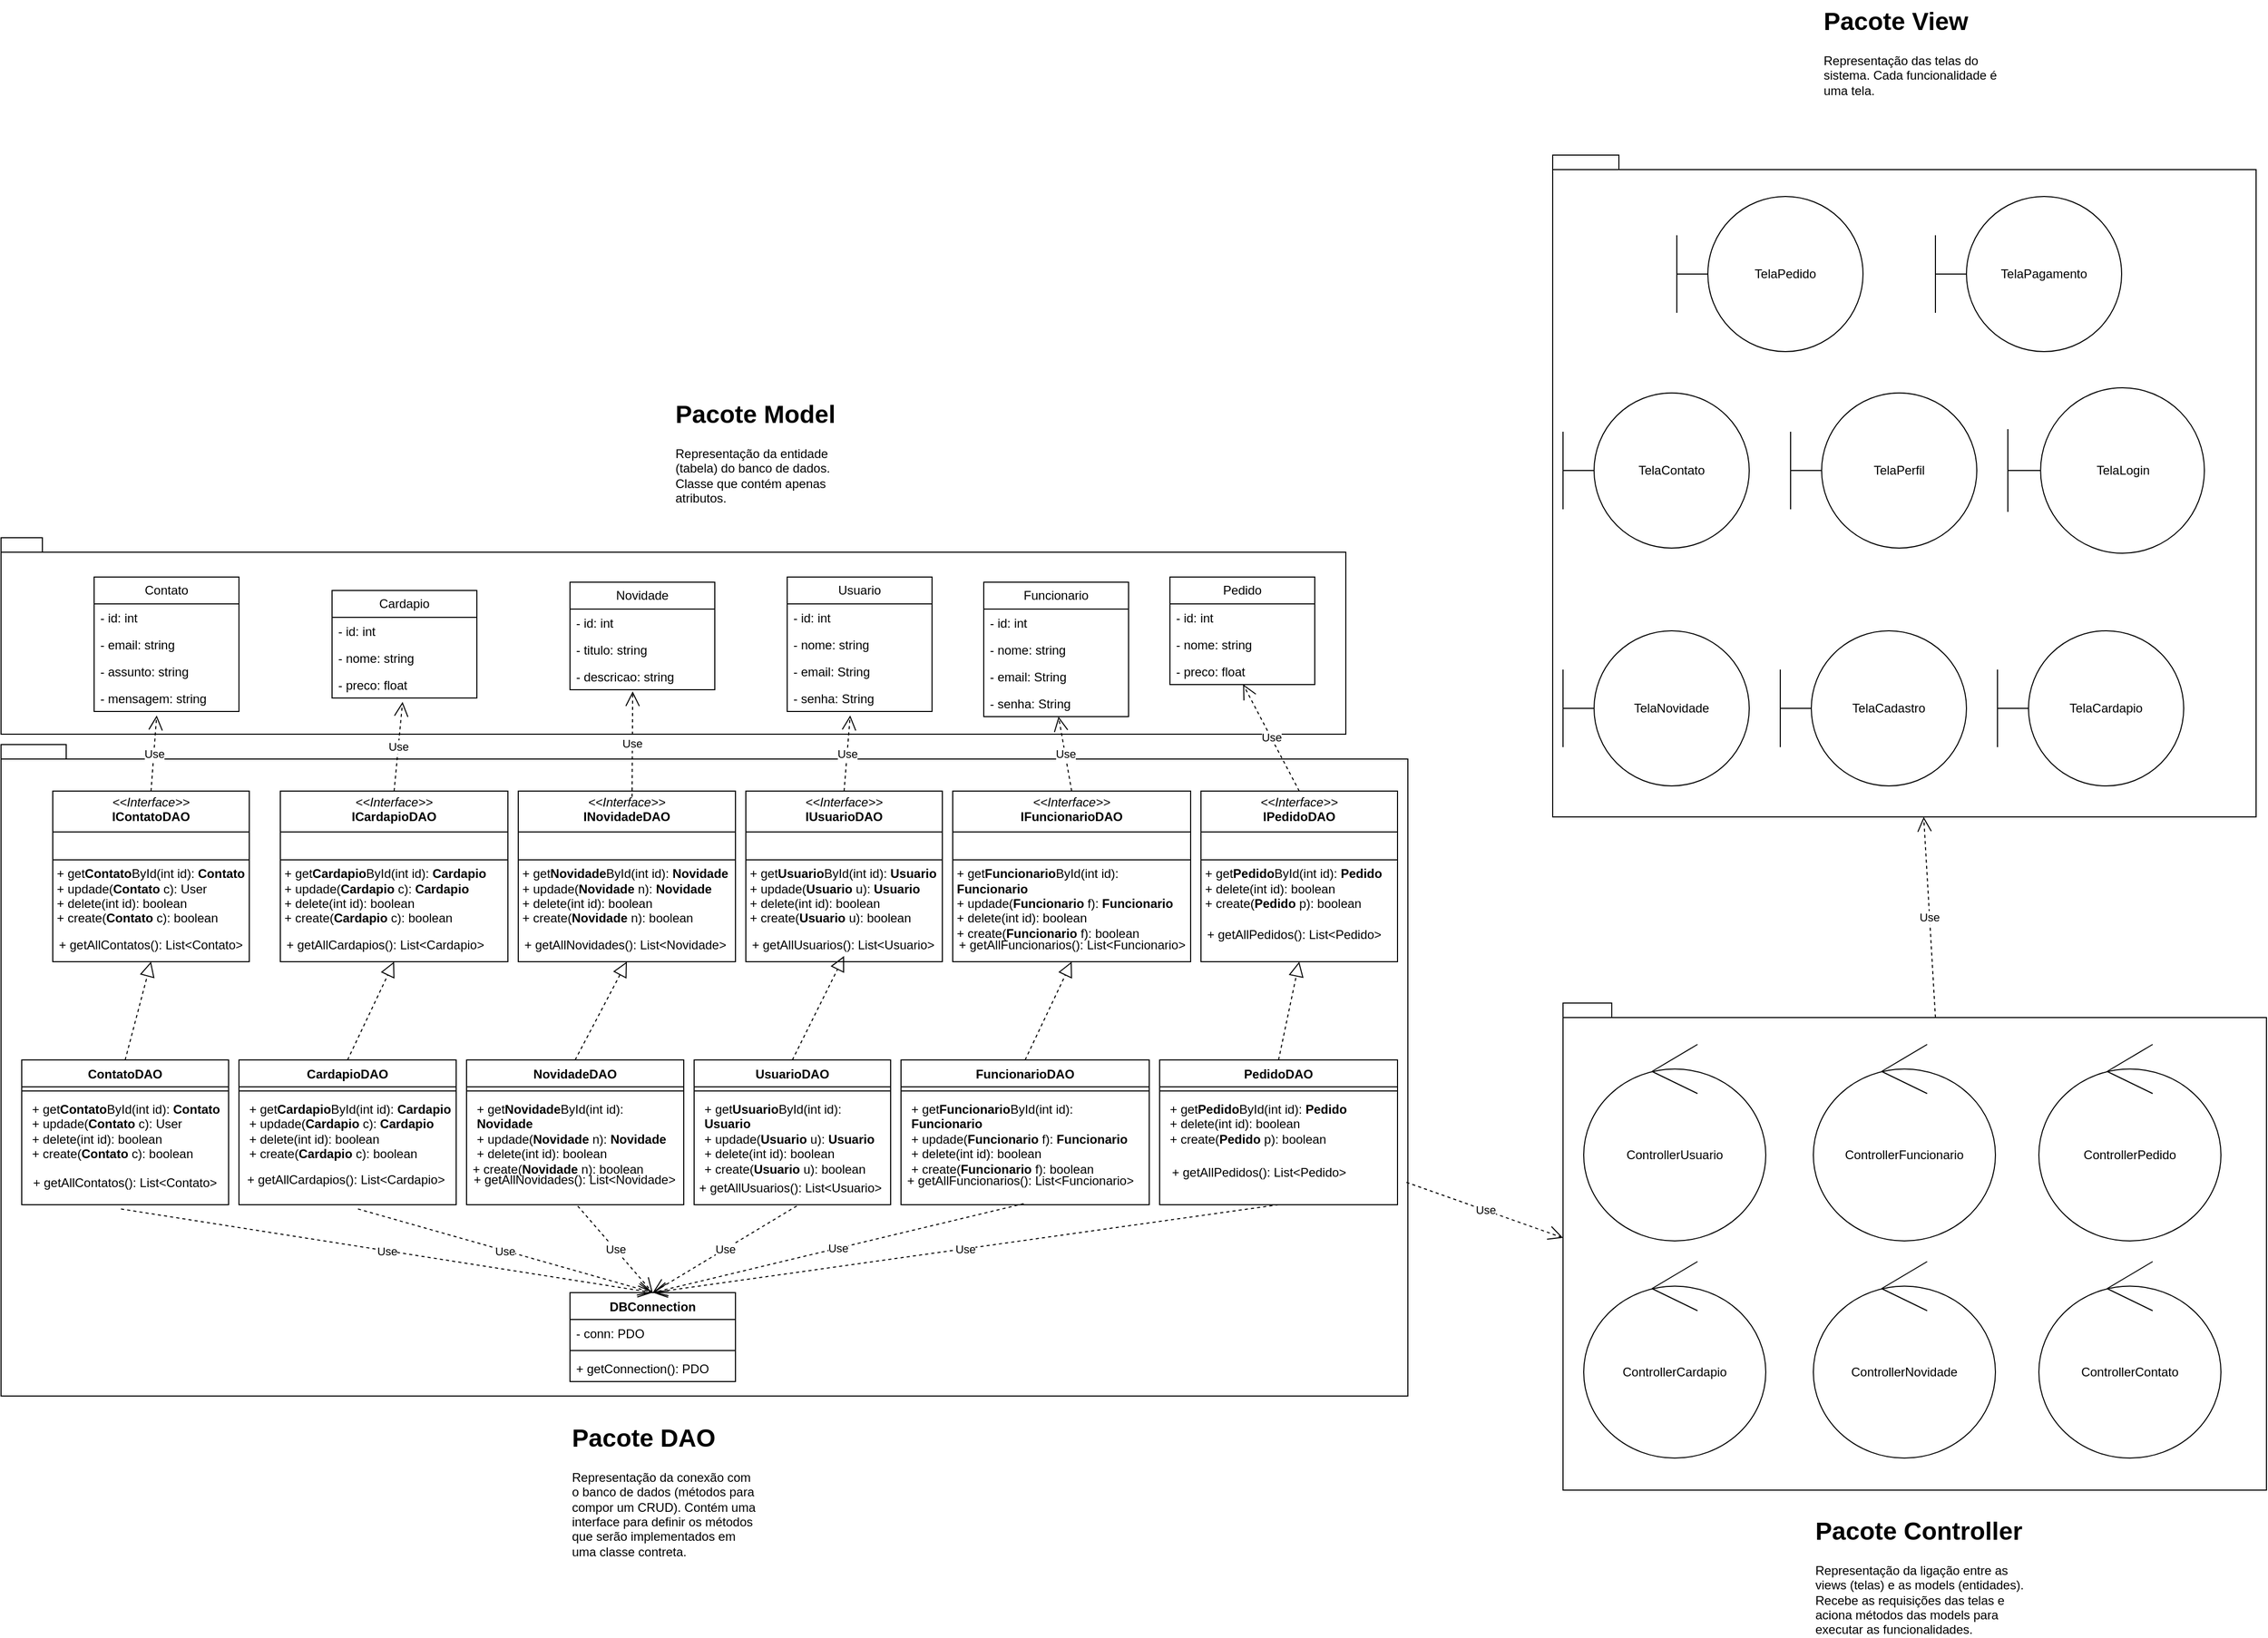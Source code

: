<mxfile version="24.7.17">
  <diagram name="Página-1" id="Sh0Zas1EY1_CKJC_ROYx">
    <mxGraphModel dx="3027" dy="2369" grid="1" gridSize="10" guides="1" tooltips="1" connect="1" arrows="1" fold="1" page="1" pageScale="1" pageWidth="827" pageHeight="1169" math="0" shadow="0">
      <root>
        <mxCell id="0" />
        <mxCell id="1" parent="0" />
        <mxCell id="1dWXyBo-retYmA1UPB7t-24" value="" style="shape=folder;fontStyle=1;spacingTop=10;tabWidth=40;tabHeight=14;tabPosition=left;html=1;whiteSpace=wrap;" parent="1" vertex="1">
          <mxGeometry x="-580" y="280" width="1360" height="630" as="geometry" />
        </mxCell>
        <mxCell id="1dWXyBo-retYmA1UPB7t-13" value="" style="shape=folder;fontStyle=1;spacingTop=10;tabWidth=40;tabHeight=14;tabPosition=left;html=1;whiteSpace=wrap;" parent="1" vertex="1">
          <mxGeometry x="-580" y="80" width="1300" height="190" as="geometry" />
        </mxCell>
        <mxCell id="1dWXyBo-retYmA1UPB7t-1" value="Funcionario" style="swimlane;fontStyle=0;childLayout=stackLayout;horizontal=1;startSize=26;fillColor=none;horizontalStack=0;resizeParent=1;resizeParentMax=0;resizeLast=0;collapsible=1;marginBottom=0;whiteSpace=wrap;html=1;" parent="1" vertex="1">
          <mxGeometry x="370" y="123" width="140" height="130" as="geometry" />
        </mxCell>
        <mxCell id="OqyLVJwHn2WqyiDm-A4w-9" value="- id: int" style="text;strokeColor=none;fillColor=none;align=left;verticalAlign=top;spacingLeft=4;spacingRight=4;overflow=hidden;rotatable=0;points=[[0,0.5],[1,0.5]];portConstraint=eastwest;whiteSpace=wrap;html=1;" parent="1dWXyBo-retYmA1UPB7t-1" vertex="1">
          <mxGeometry y="26" width="140" height="26" as="geometry" />
        </mxCell>
        <mxCell id="OqyLVJwHn2WqyiDm-A4w-20" value="- nome: string" style="text;strokeColor=none;fillColor=none;align=left;verticalAlign=top;spacingLeft=4;spacingRight=4;overflow=hidden;rotatable=0;points=[[0,0.5],[1,0.5]];portConstraint=eastwest;whiteSpace=wrap;html=1;" parent="1dWXyBo-retYmA1UPB7t-1" vertex="1">
          <mxGeometry y="52" width="140" height="26" as="geometry" />
        </mxCell>
        <mxCell id="1dWXyBo-retYmA1UPB7t-2" value="- email: String" style="text;strokeColor=none;fillColor=none;align=left;verticalAlign=top;spacingLeft=4;spacingRight=4;overflow=hidden;rotatable=0;points=[[0,0.5],[1,0.5]];portConstraint=eastwest;whiteSpace=wrap;html=1;" parent="1dWXyBo-retYmA1UPB7t-1" vertex="1">
          <mxGeometry y="78" width="140" height="26" as="geometry" />
        </mxCell>
        <mxCell id="OqyLVJwHn2WqyiDm-A4w-5" value="- senha: String" style="text;strokeColor=none;fillColor=none;align=left;verticalAlign=top;spacingLeft=4;spacingRight=4;overflow=hidden;rotatable=0;points=[[0,0.5],[1,0.5]];portConstraint=eastwest;whiteSpace=wrap;html=1;" parent="1dWXyBo-retYmA1UPB7t-1" vertex="1">
          <mxGeometry y="104" width="140" height="26" as="geometry" />
        </mxCell>
        <mxCell id="1dWXyBo-retYmA1UPB7t-5" value="&lt;p style=&quot;margin:0px;margin-top:4px;text-align:center;&quot;&gt;&lt;i&gt;&amp;lt;&amp;lt;Interface&amp;gt;&amp;gt;&lt;/i&gt;&lt;br&gt;&lt;b&gt;IFuncionarioDAO&lt;/b&gt;&lt;/p&gt;&lt;hr size=&quot;1&quot; style=&quot;border-style:solid;&quot;&gt;&lt;p style=&quot;margin:0px;margin-left:4px;&quot;&gt;&lt;br&gt;&lt;/p&gt;&lt;hr size=&quot;1&quot; style=&quot;border-style:solid;&quot;&gt;&lt;p style=&quot;margin:0px;margin-left:4px;&quot;&gt;+ get&lt;b&gt;Funcionario&lt;/b&gt;ById(int id): &lt;b&gt;Funcionario&lt;/b&gt;&lt;/p&gt;&lt;p style=&quot;margin:0px;margin-left:4px;&quot;&gt;+ updade(&lt;b&gt;Funcionario&lt;/b&gt; f): &lt;b&gt;Funcionario&lt;/b&gt;&lt;/p&gt;&lt;p style=&quot;margin:0px;margin-left:4px;&quot;&gt;+ delete(int id): boolean&lt;/p&gt;&lt;p style=&quot;margin:0px;margin-left:4px;&quot;&gt;+ create(&lt;b&gt;Funcionario&lt;/b&gt; f): boolean&amp;nbsp;&lt;/p&gt;" style="verticalAlign=top;align=left;overflow=fill;html=1;whiteSpace=wrap;" parent="1" vertex="1">
          <mxGeometry x="340" y="325" width="230" height="165" as="geometry" />
        </mxCell>
        <mxCell id="1dWXyBo-retYmA1UPB7t-7" value="FuncionarioDAO" style="swimlane;fontStyle=1;align=center;verticalAlign=top;childLayout=stackLayout;horizontal=1;startSize=26;horizontalStack=0;resizeParent=1;resizeParentMax=0;resizeLast=0;collapsible=1;marginBottom=0;whiteSpace=wrap;html=1;" parent="1" vertex="1">
          <mxGeometry x="290" y="585" width="240" height="140" as="geometry" />
        </mxCell>
        <mxCell id="1dWXyBo-retYmA1UPB7t-9" value="" style="line;strokeWidth=1;fillColor=none;align=left;verticalAlign=middle;spacingTop=-1;spacingLeft=3;spacingRight=3;rotatable=0;labelPosition=right;points=[];portConstraint=eastwest;strokeColor=inherit;" parent="1dWXyBo-retYmA1UPB7t-7" vertex="1">
          <mxGeometry y="26" width="240" height="8" as="geometry" />
        </mxCell>
        <mxCell id="1dWXyBo-retYmA1UPB7t-10" value="&lt;p style=&quot;margin:0px;margin-left:4px;&quot;&gt;+ get&lt;b&gt;Funcionario&lt;/b&gt;ById(int id): &lt;b&gt;Funcionario&lt;/b&gt;&lt;/p&gt;&lt;p style=&quot;margin:0px;margin-left:4px;&quot;&gt;+ updade(&lt;b&gt;Funcionario&lt;/b&gt; f): &lt;b&gt;Funcionario&lt;/b&gt;&lt;/p&gt;&lt;p style=&quot;margin:0px;margin-left:4px;&quot;&gt;+ delete(int id): boolean&lt;/p&gt;&lt;p style=&quot;margin:0px;margin-left:4px;&quot;&gt;+ create(&lt;b&gt;Funcionario&lt;/b&gt; f): boolean &lt;br&gt;&lt;/p&gt;" style="text;strokeColor=none;fillColor=none;align=left;verticalAlign=top;spacingLeft=4;spacingRight=4;overflow=hidden;rotatable=0;points=[[0,0.5],[1,0.5]];portConstraint=eastwest;whiteSpace=wrap;html=1;" parent="1dWXyBo-retYmA1UPB7t-7" vertex="1">
          <mxGeometry y="34" width="240" height="106" as="geometry" />
        </mxCell>
        <mxCell id="1dWXyBo-retYmA1UPB7t-11" value="" style="endArrow=block;dashed=1;endFill=0;endSize=12;html=1;rounded=0;exitX=0.5;exitY=0;exitDx=0;exitDy=0;entryX=0.5;entryY=1;entryDx=0;entryDy=0;" parent="1" source="1dWXyBo-retYmA1UPB7t-7" target="1dWXyBo-retYmA1UPB7t-5" edge="1">
          <mxGeometry width="160" relative="1" as="geometry">
            <mxPoint x="360" y="400" as="sourcePoint" />
            <mxPoint x="520" y="400" as="targetPoint" />
          </mxGeometry>
        </mxCell>
        <mxCell id="1dWXyBo-retYmA1UPB7t-12" value="Use" style="endArrow=open;endSize=12;dashed=1;html=1;rounded=0;exitX=0.5;exitY=0;exitDx=0;exitDy=0;" parent="1" source="1dWXyBo-retYmA1UPB7t-5" target="OqyLVJwHn2WqyiDm-A4w-5" edge="1">
          <mxGeometry width="160" relative="1" as="geometry">
            <mxPoint x="310" y="320" as="sourcePoint" />
            <mxPoint x="450" y="250" as="targetPoint" />
          </mxGeometry>
        </mxCell>
        <mxCell id="1dWXyBo-retYmA1UPB7t-14" value="Pedido" style="swimlane;fontStyle=0;childLayout=stackLayout;horizontal=1;startSize=26;fillColor=none;horizontalStack=0;resizeParent=1;resizeParentMax=0;resizeLast=0;collapsible=1;marginBottom=0;whiteSpace=wrap;html=1;" parent="1" vertex="1">
          <mxGeometry x="550" y="118" width="140" height="104" as="geometry" />
        </mxCell>
        <mxCell id="OqyLVJwHn2WqyiDm-A4w-10" value="- id: int" style="text;strokeColor=none;fillColor=none;align=left;verticalAlign=top;spacingLeft=4;spacingRight=4;overflow=hidden;rotatable=0;points=[[0,0.5],[1,0.5]];portConstraint=eastwest;whiteSpace=wrap;html=1;" parent="1dWXyBo-retYmA1UPB7t-14" vertex="1">
          <mxGeometry y="26" width="140" height="26" as="geometry" />
        </mxCell>
        <mxCell id="OqyLVJwHn2WqyiDm-A4w-4" value="- nome: string" style="text;strokeColor=none;fillColor=none;align=left;verticalAlign=top;spacingLeft=4;spacingRight=4;overflow=hidden;rotatable=0;points=[[0,0.5],[1,0.5]];portConstraint=eastwest;whiteSpace=wrap;html=1;" parent="1dWXyBo-retYmA1UPB7t-14" vertex="1">
          <mxGeometry y="52" width="140" height="26" as="geometry" />
        </mxCell>
        <mxCell id="OqyLVJwHn2WqyiDm-A4w-21" value="- preco: float" style="text;strokeColor=none;fillColor=none;align=left;verticalAlign=top;spacingLeft=4;spacingRight=4;overflow=hidden;rotatable=0;points=[[0,0.5],[1,0.5]];portConstraint=eastwest;whiteSpace=wrap;html=1;" parent="1dWXyBo-retYmA1UPB7t-14" vertex="1">
          <mxGeometry y="78" width="140" height="26" as="geometry" />
        </mxCell>
        <mxCell id="1dWXyBo-retYmA1UPB7t-18" value="&lt;p style=&quot;margin:0px;margin-top:4px;text-align:center;&quot;&gt;&lt;i&gt;&amp;lt;&amp;lt;Interface&amp;gt;&amp;gt;&lt;/i&gt;&lt;br&gt;&lt;b&gt;IPedidoDAO&lt;/b&gt;&lt;/p&gt;&lt;hr size=&quot;1&quot; style=&quot;border-style:solid;&quot;&gt;&lt;p style=&quot;margin:0px;margin-left:4px;&quot;&gt;&lt;br&gt;&lt;/p&gt;&lt;hr size=&quot;1&quot; style=&quot;border-style:solid;&quot;&gt;&lt;p style=&quot;margin:0px;margin-left:4px;&quot;&gt;+ get&lt;b&gt;Pedido&lt;/b&gt;ById(int id): &lt;b&gt;Pedido&lt;/b&gt;&lt;/p&gt;&lt;p style=&quot;margin:0px;margin-left:4px;&quot;&gt;+ delete(int id): boolean&lt;/p&gt;&lt;p style=&quot;margin:0px;margin-left:4px;&quot;&gt;+ create(&lt;b&gt;Pedido&lt;/b&gt; p): boolean&amp;nbsp;&lt;/p&gt;" style="verticalAlign=top;align=left;overflow=fill;html=1;whiteSpace=wrap;" parent="1" vertex="1">
          <mxGeometry x="580" y="325" width="190" height="165" as="geometry" />
        </mxCell>
        <mxCell id="1dWXyBo-retYmA1UPB7t-19" value="PedidoDAO" style="swimlane;fontStyle=1;align=center;verticalAlign=top;childLayout=stackLayout;horizontal=1;startSize=26;horizontalStack=0;resizeParent=1;resizeParentMax=0;resizeLast=0;collapsible=1;marginBottom=0;whiteSpace=wrap;html=1;" parent="1" vertex="1">
          <mxGeometry x="540" y="585" width="230" height="140" as="geometry" />
        </mxCell>
        <mxCell id="1dWXyBo-retYmA1UPB7t-20" value="" style="line;strokeWidth=1;fillColor=none;align=left;verticalAlign=middle;spacingTop=-1;spacingLeft=3;spacingRight=3;rotatable=0;labelPosition=right;points=[];portConstraint=eastwest;strokeColor=inherit;" parent="1dWXyBo-retYmA1UPB7t-19" vertex="1">
          <mxGeometry y="26" width="230" height="8" as="geometry" />
        </mxCell>
        <mxCell id="1dWXyBo-retYmA1UPB7t-21" value="&lt;p style=&quot;margin:0px;margin-left:4px;&quot;&gt;+ get&lt;b&gt;Pedido&lt;/b&gt;ById(int id): &lt;b&gt;Pedido&lt;/b&gt;&lt;/p&gt;&lt;p style=&quot;margin:0px;margin-left:4px;&quot;&gt;+ delete(int id): boolean&lt;/p&gt;&lt;p style=&quot;margin:0px;margin-left:4px;&quot;&gt;+ create(&lt;b&gt;Pedido&lt;/b&gt; p): boolean &lt;br&gt;&lt;/p&gt;&lt;div&gt;&lt;br&gt;&lt;/div&gt;" style="text;strokeColor=none;fillColor=none;align=left;verticalAlign=top;spacingLeft=4;spacingRight=4;overflow=hidden;rotatable=0;points=[[0,0.5],[1,0.5]];portConstraint=eastwest;whiteSpace=wrap;html=1;" parent="1dWXyBo-retYmA1UPB7t-19" vertex="1">
          <mxGeometry y="34" width="230" height="106" as="geometry" />
        </mxCell>
        <mxCell id="1dWXyBo-retYmA1UPB7t-22" value="" style="endArrow=block;dashed=1;endFill=0;endSize=12;html=1;rounded=0;exitX=0.5;exitY=0;exitDx=0;exitDy=0;entryX=0.5;entryY=1;entryDx=0;entryDy=0;" parent="1" source="1dWXyBo-retYmA1UPB7t-19" target="1dWXyBo-retYmA1UPB7t-18" edge="1">
          <mxGeometry width="160" relative="1" as="geometry">
            <mxPoint x="610" y="400" as="sourcePoint" />
            <mxPoint x="770" y="400" as="targetPoint" />
          </mxGeometry>
        </mxCell>
        <mxCell id="1dWXyBo-retYmA1UPB7t-23" value="Use" style="endArrow=open;endSize=12;dashed=1;html=1;rounded=0;exitX=0.5;exitY=0;exitDx=0;exitDy=0;entryX=0.505;entryY=0.992;entryDx=0;entryDy=0;entryPerimeter=0;" parent="1" source="1dWXyBo-retYmA1UPB7t-18" target="OqyLVJwHn2WqyiDm-A4w-21" edge="1">
          <mxGeometry width="160" relative="1" as="geometry">
            <mxPoint x="320" y="330" as="sourcePoint" />
            <mxPoint x="630" y="250" as="targetPoint" />
          </mxGeometry>
        </mxCell>
        <mxCell id="1dWXyBo-retYmA1UPB7t-25" value="" style="shape=folder;fontStyle=1;spacingTop=10;tabWidth=40;tabHeight=14;tabPosition=left;html=1;whiteSpace=wrap;" parent="1" vertex="1">
          <mxGeometry x="920" y="-290" width="680" height="640" as="geometry" />
        </mxCell>
        <mxCell id="1dWXyBo-retYmA1UPB7t-26" value="TelaContato" style="shape=umlBoundary;whiteSpace=wrap;html=1;" parent="1" vertex="1">
          <mxGeometry x="930" y="-60" width="180" height="150" as="geometry" />
        </mxCell>
        <mxCell id="1dWXyBo-retYmA1UPB7t-27" value="TelaPerfil" style="shape=umlBoundary;whiteSpace=wrap;html=1;" parent="1" vertex="1">
          <mxGeometry x="1150" y="-60" width="180" height="150" as="geometry" />
        </mxCell>
        <mxCell id="1dWXyBo-retYmA1UPB7t-28" value="TelaNovidade" style="shape=umlBoundary;whiteSpace=wrap;html=1;" parent="1" vertex="1">
          <mxGeometry x="930" y="170" width="180" height="150" as="geometry" />
        </mxCell>
        <mxCell id="1dWXyBo-retYmA1UPB7t-29" value="" style="shape=folder;fontStyle=1;spacingTop=10;tabWidth=40;tabHeight=14;tabPosition=left;html=1;whiteSpace=wrap;" parent="1" vertex="1">
          <mxGeometry x="930" y="530" width="680" height="471" as="geometry" />
        </mxCell>
        <mxCell id="1dWXyBo-retYmA1UPB7t-33" value="ControllerUsuario" style="ellipse;shape=umlControl;whiteSpace=wrap;html=1;" parent="1" vertex="1">
          <mxGeometry x="950" y="570" width="176" height="190" as="geometry" />
        </mxCell>
        <mxCell id="1dWXyBo-retYmA1UPB7t-34" value="ControllerFuncionario" style="ellipse;shape=umlControl;whiteSpace=wrap;html=1;" parent="1" vertex="1">
          <mxGeometry x="1172" y="570" width="176" height="190" as="geometry" />
        </mxCell>
        <mxCell id="1dWXyBo-retYmA1UPB7t-35" value="Use" style="endArrow=open;endSize=12;dashed=1;html=1;rounded=0;exitX=0.999;exitY=0.672;exitDx=0;exitDy=0;exitPerimeter=0;entryX=0;entryY=0;entryDx=0;entryDy=227;entryPerimeter=0;" parent="1" source="1dWXyBo-retYmA1UPB7t-24" target="1dWXyBo-retYmA1UPB7t-29" edge="1">
          <mxGeometry width="160" relative="1" as="geometry">
            <mxPoint x="1250" y="810" as="sourcePoint" />
            <mxPoint x="1410" y="810" as="targetPoint" />
          </mxGeometry>
        </mxCell>
        <mxCell id="1dWXyBo-retYmA1UPB7t-36" value="Use" style="endArrow=open;endSize=12;dashed=1;html=1;rounded=0;exitX=0;exitY=0;exitDx=360;exitDy=14;exitPerimeter=0;" parent="1" source="1dWXyBo-retYmA1UPB7t-29" target="1dWXyBo-retYmA1UPB7t-25" edge="1">
          <mxGeometry width="160" relative="1" as="geometry">
            <mxPoint x="1040" y="530" as="sourcePoint" />
            <mxPoint x="1200" y="530" as="targetPoint" />
          </mxGeometry>
        </mxCell>
        <mxCell id="iFzDCA3qB-nfOp6tCL51-1" value="TelaLogin" style="shape=umlBoundary;whiteSpace=wrap;html=1;" parent="1" vertex="1">
          <mxGeometry x="1360" y="-65" width="190" height="160" as="geometry" />
        </mxCell>
        <mxCell id="AcLEj9MOBj0ps803nfc5-1" value="&lt;h1 style=&quot;margin-top: 0px;&quot;&gt;Pacote Model&lt;/h1&gt;&lt;p&gt;Representação da entidade (tabela) do banco de dados. Classe que contém apenas&amp;nbsp; atributos.&lt;/p&gt;" style="text;html=1;whiteSpace=wrap;overflow=hidden;rounded=0;" parent="1" vertex="1">
          <mxGeometry x="70" y="-60" width="180" height="120" as="geometry" />
        </mxCell>
        <mxCell id="AcLEj9MOBj0ps803nfc5-2" value="&lt;h1 style=&quot;margin-top: 0px;&quot;&gt;Pacote DAO&lt;/h1&gt;&lt;p&gt;Representação da conexão com o banco de dados (métodos para compor um CRUD). Contém uma interface para definir os métodos que serão implementados em uma classe contreta.&lt;/p&gt;" style="text;html=1;whiteSpace=wrap;overflow=hidden;rounded=0;" parent="1" vertex="1">
          <mxGeometry x="-30" y="930" width="180" height="150" as="geometry" />
        </mxCell>
        <mxCell id="AcLEj9MOBj0ps803nfc5-3" value="&lt;h1 style=&quot;margin-top: 0px;&quot;&gt;Pacote View&lt;/h1&gt;&lt;p&gt;Representação das telas do sistema. Cada funcionalidade é uma tela.&lt;/p&gt;" style="text;html=1;whiteSpace=wrap;overflow=hidden;rounded=0;" parent="1" vertex="1">
          <mxGeometry x="1180" y="-440" width="180" height="120" as="geometry" />
        </mxCell>
        <mxCell id="AcLEj9MOBj0ps803nfc5-4" value="&lt;h1 style=&quot;margin-top: 0px;&quot;&gt;Pacote Controller&lt;/h1&gt;&lt;p&gt;Representação da ligação entre as views (telas) e as models (entidades). Recebe as requisições das telas e aciona métodos das models para executar as funcionalidades.&lt;/p&gt;" style="text;html=1;whiteSpace=wrap;overflow=hidden;rounded=0;" parent="1" vertex="1">
          <mxGeometry x="1172" y="1020" width="220" height="120" as="geometry" />
        </mxCell>
        <mxCell id="AS8O1WJflnCcD4EaNRXp-1" value="DBConnection" style="swimlane;fontStyle=1;align=center;verticalAlign=top;childLayout=stackLayout;horizontal=1;startSize=26;horizontalStack=0;resizeParent=1;resizeParentMax=0;resizeLast=0;collapsible=1;marginBottom=0;whiteSpace=wrap;html=1;" parent="1" vertex="1">
          <mxGeometry x="-30" y="810" width="160" height="86" as="geometry" />
        </mxCell>
        <mxCell id="AS8O1WJflnCcD4EaNRXp-2" value="- conn: PDO" style="text;strokeColor=none;fillColor=none;align=left;verticalAlign=top;spacingLeft=4;spacingRight=4;overflow=hidden;rotatable=0;points=[[0,0.5],[1,0.5]];portConstraint=eastwest;whiteSpace=wrap;html=1;" parent="AS8O1WJflnCcD4EaNRXp-1" vertex="1">
          <mxGeometry y="26" width="160" height="26" as="geometry" />
        </mxCell>
        <mxCell id="AS8O1WJflnCcD4EaNRXp-3" value="" style="line;strokeWidth=1;fillColor=none;align=left;verticalAlign=middle;spacingTop=-1;spacingLeft=3;spacingRight=3;rotatable=0;labelPosition=right;points=[];portConstraint=eastwest;strokeColor=inherit;" parent="AS8O1WJflnCcD4EaNRXp-1" vertex="1">
          <mxGeometry y="52" width="160" height="8" as="geometry" />
        </mxCell>
        <mxCell id="AS8O1WJflnCcD4EaNRXp-4" value="+ getConnection(): PDO" style="text;strokeColor=none;fillColor=none;align=left;verticalAlign=top;spacingLeft=4;spacingRight=4;overflow=hidden;rotatable=0;points=[[0,0.5],[1,0.5]];portConstraint=eastwest;whiteSpace=wrap;html=1;" parent="AS8O1WJflnCcD4EaNRXp-1" vertex="1">
          <mxGeometry y="60" width="160" height="26" as="geometry" />
        </mxCell>
        <mxCell id="AS8O1WJflnCcD4EaNRXp-5" value="Use" style="endArrow=open;endSize=12;dashed=1;html=1;rounded=0;entryX=0.5;entryY=0;entryDx=0;entryDy=0;exitX=0.494;exitY=0.991;exitDx=0;exitDy=0;exitPerimeter=0;" parent="1" source="1dWXyBo-retYmA1UPB7t-10" target="AS8O1WJflnCcD4EaNRXp-1" edge="1">
          <mxGeometry width="160" relative="1" as="geometry">
            <mxPoint x="330" y="790" as="sourcePoint" />
            <mxPoint x="490" y="790" as="targetPoint" />
          </mxGeometry>
        </mxCell>
        <mxCell id="AS8O1WJflnCcD4EaNRXp-6" value="Use" style="endArrow=open;endSize=12;dashed=1;html=1;rounded=0;entryX=0.5;entryY=0;entryDx=0;entryDy=0;exitX=0.5;exitY=1;exitDx=0;exitDy=0;" parent="1" target="AS8O1WJflnCcD4EaNRXp-1" edge="1" source="1dWXyBo-retYmA1UPB7t-19">
          <mxGeometry width="160" relative="1" as="geometry">
            <mxPoint x="561.0" y="700" as="sourcePoint" />
            <mxPoint x="420" y="750" as="targetPoint" />
          </mxGeometry>
        </mxCell>
        <mxCell id="koSqdWx2pO-1uQWI2X1h-1" value="Usuario" style="swimlane;fontStyle=0;childLayout=stackLayout;horizontal=1;startSize=26;fillColor=none;horizontalStack=0;resizeParent=1;resizeParentMax=0;resizeLast=0;collapsible=1;marginBottom=0;whiteSpace=wrap;html=1;" parent="1" vertex="1">
          <mxGeometry x="180" y="118" width="140" height="130" as="geometry" />
        </mxCell>
        <mxCell id="OqyLVJwHn2WqyiDm-A4w-8" value="- id: int" style="text;strokeColor=none;fillColor=none;align=left;verticalAlign=top;spacingLeft=4;spacingRight=4;overflow=hidden;rotatable=0;points=[[0,0.5],[1,0.5]];portConstraint=eastwest;whiteSpace=wrap;html=1;" parent="koSqdWx2pO-1uQWI2X1h-1" vertex="1">
          <mxGeometry y="26" width="140" height="26" as="geometry" />
        </mxCell>
        <mxCell id="OqyLVJwHn2WqyiDm-A4w-2" value="- nome: string" style="text;strokeColor=none;fillColor=none;align=left;verticalAlign=top;spacingLeft=4;spacingRight=4;overflow=hidden;rotatable=0;points=[[0,0.5],[1,0.5]];portConstraint=eastwest;whiteSpace=wrap;html=1;" parent="koSqdWx2pO-1uQWI2X1h-1" vertex="1">
          <mxGeometry y="52" width="140" height="26" as="geometry" />
        </mxCell>
        <mxCell id="OqyLVJwHn2WqyiDm-A4w-18" value="- email: String" style="text;strokeColor=none;fillColor=none;align=left;verticalAlign=top;spacingLeft=4;spacingRight=4;overflow=hidden;rotatable=0;points=[[0,0.5],[1,0.5]];portConstraint=eastwest;whiteSpace=wrap;html=1;" parent="koSqdWx2pO-1uQWI2X1h-1" vertex="1">
          <mxGeometry y="78" width="140" height="26" as="geometry" />
        </mxCell>
        <mxCell id="OqyLVJwHn2WqyiDm-A4w-19" value="- senha: String" style="text;strokeColor=none;fillColor=none;align=left;verticalAlign=top;spacingLeft=4;spacingRight=4;overflow=hidden;rotatable=0;points=[[0,0.5],[1,0.5]];portConstraint=eastwest;whiteSpace=wrap;html=1;" parent="koSqdWx2pO-1uQWI2X1h-1" vertex="1">
          <mxGeometry y="104" width="140" height="26" as="geometry" />
        </mxCell>
        <mxCell id="koSqdWx2pO-1uQWI2X1h-5" value="Novidade" style="swimlane;fontStyle=0;childLayout=stackLayout;horizontal=1;startSize=26;fillColor=none;horizontalStack=0;resizeParent=1;resizeParentMax=0;resizeLast=0;collapsible=1;marginBottom=0;whiteSpace=wrap;html=1;" parent="1" vertex="1">
          <mxGeometry x="-30" y="123" width="140" height="104" as="geometry" />
        </mxCell>
        <mxCell id="koSqdWx2pO-1uQWI2X1h-10" value="- id: int" style="text;strokeColor=none;fillColor=none;align=left;verticalAlign=top;spacingLeft=4;spacingRight=4;overflow=hidden;rotatable=0;points=[[0,0.5],[1,0.5]];portConstraint=eastwest;whiteSpace=wrap;html=1;" parent="koSqdWx2pO-1uQWI2X1h-5" vertex="1">
          <mxGeometry y="26" width="140" height="26" as="geometry" />
        </mxCell>
        <mxCell id="OqyLVJwHn2WqyiDm-A4w-11" value="- titulo: string" style="text;strokeColor=none;fillColor=none;align=left;verticalAlign=top;spacingLeft=4;spacingRight=4;overflow=hidden;rotatable=0;points=[[0,0.5],[1,0.5]];portConstraint=eastwest;whiteSpace=wrap;html=1;" parent="koSqdWx2pO-1uQWI2X1h-5" vertex="1">
          <mxGeometry y="52" width="140" height="26" as="geometry" />
        </mxCell>
        <mxCell id="OqyLVJwHn2WqyiDm-A4w-12" value="- descricao: string" style="text;strokeColor=none;fillColor=none;align=left;verticalAlign=top;spacingLeft=4;spacingRight=4;overflow=hidden;rotatable=0;points=[[0,0.5],[1,0.5]];portConstraint=eastwest;whiteSpace=wrap;html=1;" parent="koSqdWx2pO-1uQWI2X1h-5" vertex="1">
          <mxGeometry y="78" width="140" height="26" as="geometry" />
        </mxCell>
        <mxCell id="koSqdWx2pO-1uQWI2X1h-9" value="Cardapio" style="swimlane;fontStyle=0;childLayout=stackLayout;horizontal=1;startSize=26;fillColor=none;horizontalStack=0;resizeParent=1;resizeParentMax=0;resizeLast=0;collapsible=1;marginBottom=0;whiteSpace=wrap;html=1;" parent="1" vertex="1">
          <mxGeometry x="-260" y="131" width="140" height="104" as="geometry" />
        </mxCell>
        <mxCell id="OqyLVJwHn2WqyiDm-A4w-7" value="- id: int" style="text;strokeColor=none;fillColor=none;align=left;verticalAlign=top;spacingLeft=4;spacingRight=4;overflow=hidden;rotatable=0;points=[[0,0.5],[1,0.5]];portConstraint=eastwest;whiteSpace=wrap;html=1;" parent="koSqdWx2pO-1uQWI2X1h-9" vertex="1">
          <mxGeometry y="26" width="140" height="26" as="geometry" />
        </mxCell>
        <mxCell id="OqyLVJwHn2WqyiDm-A4w-6" value="- nome: string" style="text;strokeColor=none;fillColor=none;align=left;verticalAlign=top;spacingLeft=4;spacingRight=4;overflow=hidden;rotatable=0;points=[[0,0.5],[1,0.5]];portConstraint=eastwest;whiteSpace=wrap;html=1;" parent="koSqdWx2pO-1uQWI2X1h-9" vertex="1">
          <mxGeometry y="52" width="140" height="26" as="geometry" />
        </mxCell>
        <mxCell id="koSqdWx2pO-1uQWI2X1h-12" value="- preco: float" style="text;strokeColor=none;fillColor=none;align=left;verticalAlign=top;spacingLeft=4;spacingRight=4;overflow=hidden;rotatable=0;points=[[0,0.5],[1,0.5]];portConstraint=eastwest;whiteSpace=wrap;html=1;" parent="koSqdWx2pO-1uQWI2X1h-9" vertex="1">
          <mxGeometry y="78" width="140" height="26" as="geometry" />
        </mxCell>
        <mxCell id="OqyLVJwHn2WqyiDm-A4w-13" value="Contato" style="swimlane;fontStyle=0;childLayout=stackLayout;horizontal=1;startSize=26;fillColor=none;horizontalStack=0;resizeParent=1;resizeParentMax=0;resizeLast=0;collapsible=1;marginBottom=0;whiteSpace=wrap;html=1;" parent="1" vertex="1">
          <mxGeometry x="-490" y="118" width="140" height="130" as="geometry" />
        </mxCell>
        <mxCell id="OqyLVJwHn2WqyiDm-A4w-14" value="- id: int" style="text;strokeColor=none;fillColor=none;align=left;verticalAlign=top;spacingLeft=4;spacingRight=4;overflow=hidden;rotatable=0;points=[[0,0.5],[1,0.5]];portConstraint=eastwest;whiteSpace=wrap;html=1;" parent="OqyLVJwHn2WqyiDm-A4w-13" vertex="1">
          <mxGeometry y="26" width="140" height="26" as="geometry" />
        </mxCell>
        <mxCell id="OqyLVJwHn2WqyiDm-A4w-15" value="- email: string" style="text;strokeColor=none;fillColor=none;align=left;verticalAlign=top;spacingLeft=4;spacingRight=4;overflow=hidden;rotatable=0;points=[[0,0.5],[1,0.5]];portConstraint=eastwest;whiteSpace=wrap;html=1;" parent="OqyLVJwHn2WqyiDm-A4w-13" vertex="1">
          <mxGeometry y="52" width="140" height="26" as="geometry" />
        </mxCell>
        <mxCell id="OqyLVJwHn2WqyiDm-A4w-16" value="- assunto: string" style="text;strokeColor=none;fillColor=none;align=left;verticalAlign=top;spacingLeft=4;spacingRight=4;overflow=hidden;rotatable=0;points=[[0,0.5],[1,0.5]];portConstraint=eastwest;whiteSpace=wrap;html=1;" parent="OqyLVJwHn2WqyiDm-A4w-13" vertex="1">
          <mxGeometry y="78" width="140" height="26" as="geometry" />
        </mxCell>
        <mxCell id="OqyLVJwHn2WqyiDm-A4w-17" value="- mensagem: string" style="text;strokeColor=none;fillColor=none;align=left;verticalAlign=top;spacingLeft=4;spacingRight=4;overflow=hidden;rotatable=0;points=[[0,0.5],[1,0.5]];portConstraint=eastwest;whiteSpace=wrap;html=1;" parent="OqyLVJwHn2WqyiDm-A4w-13" vertex="1">
          <mxGeometry y="104" width="140" height="26" as="geometry" />
        </mxCell>
        <mxCell id="OqyLVJwHn2WqyiDm-A4w-22" value="&lt;p style=&quot;margin:0px;margin-top:4px;text-align:center;&quot;&gt;&lt;i&gt;&amp;lt;&amp;lt;Interface&amp;gt;&amp;gt;&lt;/i&gt;&lt;br&gt;&lt;b&gt;IUsuarioDAO&lt;/b&gt;&lt;/p&gt;&lt;hr size=&quot;1&quot; style=&quot;border-style:solid;&quot;&gt;&lt;p style=&quot;margin:0px;margin-left:4px;&quot;&gt;&lt;br&gt;&lt;/p&gt;&lt;hr size=&quot;1&quot; style=&quot;border-style:solid;&quot;&gt;&lt;p style=&quot;margin:0px;margin-left:4px;&quot;&gt;+ get&lt;b&gt;Usuario&lt;/b&gt;ById(int id): &lt;b&gt;Usuario&lt;/b&gt;&lt;br&gt;&lt;/p&gt;&lt;p style=&quot;margin:0px;margin-left:4px;&quot;&gt;+ updade(&lt;b&gt;Usuario&lt;/b&gt; u): &lt;b&gt;Usuario&lt;/b&gt;&lt;/p&gt;&lt;p style=&quot;margin:0px;margin-left:4px;&quot;&gt;+ delete(int id): boolean&lt;/p&gt;&lt;p style=&quot;margin:0px;margin-left:4px;&quot;&gt;+ create(&lt;b&gt;Usuario&lt;/b&gt; u): boolean&amp;nbsp;&lt;/p&gt;" style="verticalAlign=top;align=left;overflow=fill;html=1;whiteSpace=wrap;" parent="1" vertex="1">
          <mxGeometry x="140" y="325" width="190" height="165" as="geometry" />
        </mxCell>
        <mxCell id="OqyLVJwHn2WqyiDm-A4w-23" value="&lt;p style=&quot;margin:0px;margin-top:4px;text-align:center;&quot;&gt;&lt;i&gt;&amp;lt;&amp;lt;Interface&amp;gt;&amp;gt;&lt;/i&gt;&lt;br&gt;&lt;b&gt;INovidadeDAO&lt;/b&gt;&lt;/p&gt;&lt;hr size=&quot;1&quot; style=&quot;border-style:solid;&quot;&gt;&lt;p style=&quot;margin:0px;margin-left:4px;&quot;&gt;&lt;br&gt;&lt;/p&gt;&lt;hr size=&quot;1&quot; style=&quot;border-style:solid;&quot;&gt;&lt;p style=&quot;margin:0px;margin-left:4px;&quot;&gt;+ get&lt;b&gt;Novidade&lt;/b&gt;ById(int id): &lt;b&gt;Novidade&lt;/b&gt;&lt;/p&gt;&lt;p style=&quot;margin:0px;margin-left:4px;&quot;&gt;+ updade(&lt;b&gt;Novidade&lt;/b&gt; n): &lt;b&gt;Novidade&lt;/b&gt;&lt;/p&gt;&lt;p style=&quot;margin:0px;margin-left:4px;&quot;&gt;+ delete(int id): boolean&lt;/p&gt;&lt;p style=&quot;margin:0px;margin-left:4px;&quot;&gt;+ create(&lt;b&gt;Novidade&lt;/b&gt; n): boolean&amp;nbsp;&lt;/p&gt;" style="verticalAlign=top;align=left;overflow=fill;html=1;whiteSpace=wrap;" parent="1" vertex="1">
          <mxGeometry x="-80" y="325" width="210" height="165" as="geometry" />
        </mxCell>
        <mxCell id="OqyLVJwHn2WqyiDm-A4w-24" value="&lt;p style=&quot;margin:0px;margin-top:4px;text-align:center;&quot;&gt;&lt;i&gt;&amp;lt;&amp;lt;Interface&amp;gt;&amp;gt;&lt;/i&gt;&lt;br&gt;&lt;b&gt;ICardapioDAO&lt;/b&gt;&lt;/p&gt;&lt;hr size=&quot;1&quot; style=&quot;border-style:solid;&quot;&gt;&lt;p style=&quot;margin:0px;margin-left:4px;&quot;&gt;&lt;br&gt;&lt;/p&gt;&lt;hr size=&quot;1&quot; style=&quot;border-style:solid;&quot;&gt;&lt;p style=&quot;margin:0px;margin-left:4px;&quot;&gt;+ get&lt;b&gt;Cardapio&lt;/b&gt;ById(int id): &lt;b&gt;Cardapio&lt;/b&gt;&lt;/p&gt;&lt;p style=&quot;margin:0px;margin-left:4px;&quot;&gt;+ updade(&lt;b&gt;Cardapio&lt;/b&gt; c): &lt;b&gt;Cardapio&lt;/b&gt;&lt;/p&gt;&lt;p style=&quot;margin:0px;margin-left:4px;&quot;&gt;+ delete(int id): boolean&lt;/p&gt;&lt;p style=&quot;margin:0px;margin-left:4px;&quot;&gt;+ create(&lt;b&gt;Cardapio&lt;/b&gt; c): boolean&amp;nbsp;&lt;/p&gt;" style="verticalAlign=top;align=left;overflow=fill;html=1;whiteSpace=wrap;" parent="1" vertex="1">
          <mxGeometry x="-310" y="325" width="220" height="165" as="geometry" />
        </mxCell>
        <mxCell id="OqyLVJwHn2WqyiDm-A4w-25" value="&lt;p style=&quot;margin:0px;margin-top:4px;text-align:center;&quot;&gt;&lt;i&gt;&amp;lt;&amp;lt;Interface&amp;gt;&amp;gt;&lt;/i&gt;&lt;br&gt;&lt;b&gt;IContatoDAO&lt;/b&gt;&lt;/p&gt;&lt;hr size=&quot;1&quot; style=&quot;border-style:solid;&quot;&gt;&lt;p style=&quot;margin:0px;margin-left:4px;&quot;&gt;&lt;br&gt;&lt;/p&gt;&lt;hr size=&quot;1&quot; style=&quot;border-style:solid;&quot;&gt;&lt;p style=&quot;margin:0px;margin-left:4px;&quot;&gt;+ get&lt;b&gt;Contato&lt;/b&gt;ById(int id): &lt;b&gt;Contato&lt;/b&gt;&lt;/p&gt;&lt;p style=&quot;margin:0px;margin-left:4px;&quot;&gt;+ updade(&lt;b&gt;Contato&lt;/b&gt; c): User&lt;br&gt;&lt;/p&gt;&lt;p style=&quot;margin:0px;margin-left:4px;&quot;&gt;+ delete(int id): boolean&lt;/p&gt;&lt;p style=&quot;margin:0px;margin-left:4px;&quot;&gt;+ create(&lt;b&gt;Contato&lt;/b&gt; c): boolean&amp;nbsp;&lt;/p&gt;" style="verticalAlign=top;align=left;overflow=fill;html=1;whiteSpace=wrap;" parent="1" vertex="1">
          <mxGeometry x="-530" y="325" width="190" height="165" as="geometry" />
        </mxCell>
        <mxCell id="OqyLVJwHn2WqyiDm-A4w-26" value="UsuarioDAO" style="swimlane;fontStyle=1;align=center;verticalAlign=top;childLayout=stackLayout;horizontal=1;startSize=26;horizontalStack=0;resizeParent=1;resizeParentMax=0;resizeLast=0;collapsible=1;marginBottom=0;whiteSpace=wrap;html=1;" parent="1" vertex="1">
          <mxGeometry x="90" y="585" width="190" height="140" as="geometry" />
        </mxCell>
        <mxCell id="OqyLVJwHn2WqyiDm-A4w-27" value="" style="line;strokeWidth=1;fillColor=none;align=left;verticalAlign=middle;spacingTop=-1;spacingLeft=3;spacingRight=3;rotatable=0;labelPosition=right;points=[];portConstraint=eastwest;strokeColor=inherit;" parent="OqyLVJwHn2WqyiDm-A4w-26" vertex="1">
          <mxGeometry y="26" width="190" height="8" as="geometry" />
        </mxCell>
        <mxCell id="OqyLVJwHn2WqyiDm-A4w-28" value="&lt;p style=&quot;margin:0px;margin-left:4px;&quot;&gt;+ get&lt;b&gt;Usuario&lt;/b&gt;ById(int id): &lt;b&gt;Usuario&lt;/b&gt;&lt;br&gt;&lt;/p&gt;&lt;p style=&quot;margin:0px;margin-left:4px;&quot;&gt;+ updade(&lt;b&gt;Usuario&lt;/b&gt; u): &lt;b&gt;Usuario&lt;/b&gt;&lt;/p&gt;&lt;p style=&quot;margin:0px;margin-left:4px;&quot;&gt;+ delete(int id): boolean&lt;/p&gt;&lt;p style=&quot;margin:0px;margin-left:4px;&quot;&gt;+ create(&lt;b&gt;Usuario&lt;/b&gt; u): boolean &lt;br&gt;&lt;/p&gt;" style="text;strokeColor=none;fillColor=none;align=left;verticalAlign=top;spacingLeft=4;spacingRight=4;overflow=hidden;rotatable=0;points=[[0,0.5],[1,0.5]];portConstraint=eastwest;whiteSpace=wrap;html=1;" parent="OqyLVJwHn2WqyiDm-A4w-26" vertex="1">
          <mxGeometry y="34" width="190" height="106" as="geometry" />
        </mxCell>
        <mxCell id="OqyLVJwHn2WqyiDm-A4w-29" value="" style="endArrow=block;dashed=1;endFill=0;endSize=12;html=1;rounded=0;exitX=0.5;exitY=0;exitDx=0;exitDy=0;entryX=0.5;entryY=0.967;entryDx=0;entryDy=0;entryPerimeter=0;" parent="1" source="OqyLVJwHn2WqyiDm-A4w-26" target="OqyLVJwHn2WqyiDm-A4w-22" edge="1">
          <mxGeometry width="160" relative="1" as="geometry">
            <mxPoint x="190" y="585" as="sourcePoint" />
            <mxPoint x="235" y="475" as="targetPoint" />
          </mxGeometry>
        </mxCell>
        <mxCell id="OqyLVJwHn2WqyiDm-A4w-30" value="Use" style="endArrow=open;endSize=12;dashed=1;html=1;rounded=0;entryX=0.5;entryY=0;entryDx=0;entryDy=0;exitX=0.522;exitY=1.012;exitDx=0;exitDy=0;exitPerimeter=0;" parent="1" source="OqyLVJwHn2WqyiDm-A4w-28" target="AS8O1WJflnCcD4EaNRXp-1" edge="1">
          <mxGeometry width="160" relative="1" as="geometry">
            <mxPoint x="195" y="714" as="sourcePoint" />
            <mxPoint x="200" y="790" as="targetPoint" />
          </mxGeometry>
        </mxCell>
        <mxCell id="OqyLVJwHn2WqyiDm-A4w-31" value="Use" style="endArrow=open;endSize=12;dashed=1;html=1;rounded=0;exitX=0.5;exitY=0;exitDx=0;exitDy=0;entryX=0.435;entryY=1.148;entryDx=0;entryDy=0;entryPerimeter=0;" parent="1" source="OqyLVJwHn2WqyiDm-A4w-22" target="OqyLVJwHn2WqyiDm-A4w-19" edge="1">
          <mxGeometry width="160" relative="1" as="geometry">
            <mxPoint x="254" y="320" as="sourcePoint" />
            <mxPoint x="250" y="243" as="targetPoint" />
          </mxGeometry>
        </mxCell>
        <mxCell id="OqyLVJwHn2WqyiDm-A4w-32" value="NovidadeDAO" style="swimlane;fontStyle=1;align=center;verticalAlign=top;childLayout=stackLayout;horizontal=1;startSize=26;horizontalStack=0;resizeParent=1;resizeParentMax=0;resizeLast=0;collapsible=1;marginBottom=0;whiteSpace=wrap;html=1;" parent="1" vertex="1">
          <mxGeometry x="-130" y="585" width="210" height="140" as="geometry" />
        </mxCell>
        <mxCell id="OqyLVJwHn2WqyiDm-A4w-33" value="" style="line;strokeWidth=1;fillColor=none;align=left;verticalAlign=middle;spacingTop=-1;spacingLeft=3;spacingRight=3;rotatable=0;labelPosition=right;points=[];portConstraint=eastwest;strokeColor=inherit;" parent="OqyLVJwHn2WqyiDm-A4w-32" vertex="1">
          <mxGeometry y="26" width="210" height="8" as="geometry" />
        </mxCell>
        <mxCell id="OqyLVJwHn2WqyiDm-A4w-34" value="&lt;p style=&quot;margin:0px;margin-left:4px;&quot;&gt;+ get&lt;b&gt;Novidade&lt;/b&gt;ById(int id): &lt;b&gt;Novidade&lt;/b&gt;&lt;/p&gt;&lt;p style=&quot;margin:0px;margin-left:4px;&quot;&gt;+ updade(&lt;b&gt;Novidade&lt;/b&gt; n): &lt;b&gt;Novidade&lt;/b&gt;&lt;/p&gt;&lt;p style=&quot;margin:0px;margin-left:4px;&quot;&gt;+ delete(int id): boolean&lt;/p&gt;+ create(&lt;b&gt;Novidade&lt;/b&gt; n): boolean" style="text;strokeColor=none;fillColor=none;align=left;verticalAlign=top;spacingLeft=4;spacingRight=4;overflow=hidden;rotatable=0;points=[[0,0.5],[1,0.5]];portConstraint=eastwest;whiteSpace=wrap;html=1;" parent="OqyLVJwHn2WqyiDm-A4w-32" vertex="1">
          <mxGeometry y="34" width="210" height="106" as="geometry" />
        </mxCell>
        <mxCell id="OqyLVJwHn2WqyiDm-A4w-35" value="Use" style="endArrow=open;endSize=12;dashed=1;html=1;rounded=0;entryX=0.5;entryY=0;entryDx=0;entryDy=0;exitX=0.512;exitY=1.012;exitDx=0;exitDy=0;exitPerimeter=0;" parent="1" source="OqyLVJwHn2WqyiDm-A4w-34" target="AS8O1WJflnCcD4EaNRXp-1" edge="1">
          <mxGeometry width="160" relative="1" as="geometry">
            <mxPoint x="-26" y="720" as="sourcePoint" />
            <mxPoint x="-80" y="794" as="targetPoint" />
          </mxGeometry>
        </mxCell>
        <mxCell id="OqyLVJwHn2WqyiDm-A4w-36" value="" style="endArrow=block;dashed=1;endFill=0;endSize=12;html=1;rounded=0;exitX=0.5;exitY=0;exitDx=0;exitDy=0;entryX=0.5;entryY=1;entryDx=0;entryDy=0;" parent="1" source="OqyLVJwHn2WqyiDm-A4w-32" target="OqyLVJwHn2WqyiDm-A4w-23" edge="1">
          <mxGeometry width="160" relative="1" as="geometry">
            <mxPoint x="-50" y="605" as="sourcePoint" />
            <mxPoint y="490" as="targetPoint" />
          </mxGeometry>
        </mxCell>
        <mxCell id="OqyLVJwHn2WqyiDm-A4w-37" value="Use" style="endArrow=open;endSize=12;dashed=1;html=1;rounded=0;exitX=0.524;exitY=0.033;exitDx=0;exitDy=0;entryX=0.433;entryY=1.063;entryDx=0;entryDy=0;entryPerimeter=0;exitPerimeter=0;" parent="1" source="OqyLVJwHn2WqyiDm-A4w-23" target="OqyLVJwHn2WqyiDm-A4w-12" edge="1">
          <mxGeometry width="160" relative="1" as="geometry">
            <mxPoint x="40" y="320" as="sourcePoint" />
            <mxPoint x="81" y="242" as="targetPoint" />
          </mxGeometry>
        </mxCell>
        <mxCell id="OqyLVJwHn2WqyiDm-A4w-38" value="CardapioDAO" style="swimlane;fontStyle=1;align=center;verticalAlign=top;childLayout=stackLayout;horizontal=1;startSize=26;horizontalStack=0;resizeParent=1;resizeParentMax=0;resizeLast=0;collapsible=1;marginBottom=0;whiteSpace=wrap;html=1;" parent="1" vertex="1">
          <mxGeometry x="-350" y="585" width="210" height="140" as="geometry" />
        </mxCell>
        <mxCell id="OqyLVJwHn2WqyiDm-A4w-39" value="" style="line;strokeWidth=1;fillColor=none;align=left;verticalAlign=middle;spacingTop=-1;spacingLeft=3;spacingRight=3;rotatable=0;labelPosition=right;points=[];portConstraint=eastwest;strokeColor=inherit;" parent="OqyLVJwHn2WqyiDm-A4w-38" vertex="1">
          <mxGeometry y="26" width="210" height="8" as="geometry" />
        </mxCell>
        <mxCell id="OqyLVJwHn2WqyiDm-A4w-40" value="&lt;p style=&quot;margin:0px;margin-left:4px;&quot;&gt;+ get&lt;b&gt;Cardapio&lt;/b&gt;ById(int id): &lt;b&gt;Cardapio&lt;/b&gt;&lt;/p&gt;&lt;p style=&quot;margin:0px;margin-left:4px;&quot;&gt;+ updade(&lt;b&gt;Cardapio&lt;/b&gt; c): &lt;b&gt;Cardapio&lt;/b&gt;&lt;/p&gt;&lt;p style=&quot;margin:0px;margin-left:4px;&quot;&gt;+ delete(int id): boolean&lt;/p&gt;&lt;p style=&quot;margin:0px;margin-left:4px;&quot;&gt;+ create(&lt;b&gt;Cardapio&lt;/b&gt; c): boolean &lt;br&gt;&lt;/p&gt;" style="text;strokeColor=none;fillColor=none;align=left;verticalAlign=top;spacingLeft=4;spacingRight=4;overflow=hidden;rotatable=0;points=[[0,0.5],[1,0.5]];portConstraint=eastwest;whiteSpace=wrap;html=1;" parent="OqyLVJwHn2WqyiDm-A4w-38" vertex="1">
          <mxGeometry y="34" width="210" height="106" as="geometry" />
        </mxCell>
        <mxCell id="OqyLVJwHn2WqyiDm-A4w-41" value="ContatoDAO" style="swimlane;fontStyle=1;align=center;verticalAlign=top;childLayout=stackLayout;horizontal=1;startSize=26;horizontalStack=0;resizeParent=1;resizeParentMax=0;resizeLast=0;collapsible=1;marginBottom=0;whiteSpace=wrap;html=1;" parent="1" vertex="1">
          <mxGeometry x="-560" y="585" width="200" height="140" as="geometry" />
        </mxCell>
        <mxCell id="OqyLVJwHn2WqyiDm-A4w-42" value="" style="line;strokeWidth=1;fillColor=none;align=left;verticalAlign=middle;spacingTop=-1;spacingLeft=3;spacingRight=3;rotatable=0;labelPosition=right;points=[];portConstraint=eastwest;strokeColor=inherit;" parent="OqyLVJwHn2WqyiDm-A4w-41" vertex="1">
          <mxGeometry y="26" width="200" height="8" as="geometry" />
        </mxCell>
        <mxCell id="OqyLVJwHn2WqyiDm-A4w-43" value="&lt;p style=&quot;margin:0px;margin-left:4px;&quot;&gt;+ get&lt;b&gt;Contato&lt;/b&gt;ById(int id): &lt;b&gt;Contato&lt;/b&gt;&lt;/p&gt;&lt;p style=&quot;margin:0px;margin-left:4px;&quot;&gt;+ updade(&lt;b&gt;Contato&lt;/b&gt; c): User&lt;br&gt;&lt;/p&gt;&lt;p style=&quot;margin:0px;margin-left:4px;&quot;&gt;+ delete(int id): boolean&lt;/p&gt;&lt;p style=&quot;margin:0px;margin-left:4px;&quot;&gt;+ create(&lt;b&gt;Contato&lt;/b&gt; c): boolean &lt;br&gt;&lt;/p&gt;" style="text;strokeColor=none;fillColor=none;align=left;verticalAlign=top;spacingLeft=4;spacingRight=4;overflow=hidden;rotatable=0;points=[[0,0.5],[1,0.5]];portConstraint=eastwest;whiteSpace=wrap;html=1;" parent="OqyLVJwHn2WqyiDm-A4w-41" vertex="1">
          <mxGeometry y="34" width="200" height="106" as="geometry" />
        </mxCell>
        <mxCell id="OqyLVJwHn2WqyiDm-A4w-44" value="Use" style="endArrow=open;endSize=12;dashed=1;html=1;rounded=0;entryX=0.5;entryY=0;entryDx=0;entryDy=0;exitX=0.548;exitY=1.039;exitDx=0;exitDy=0;exitPerimeter=0;" parent="1" source="OqyLVJwHn2WqyiDm-A4w-40" target="AS8O1WJflnCcD4EaNRXp-1" edge="1">
          <mxGeometry width="160" relative="1" as="geometry">
            <mxPoint x="-230" y="730" as="sourcePoint" />
            <mxPoint x="-73" y="804" as="targetPoint" />
          </mxGeometry>
        </mxCell>
        <mxCell id="OqyLVJwHn2WqyiDm-A4w-45" value="Use" style="endArrow=open;endSize=12;dashed=1;html=1;rounded=0;entryX=0.5;entryY=0;entryDx=0;entryDy=0;exitX=0.48;exitY=1.039;exitDx=0;exitDy=0;exitPerimeter=0;" parent="1" source="OqyLVJwHn2WqyiDm-A4w-43" target="AS8O1WJflnCcD4EaNRXp-1" edge="1">
          <mxGeometry width="160" relative="1" as="geometry">
            <mxPoint x="-413" y="740" as="sourcePoint" />
            <mxPoint x="-43" y="812" as="targetPoint" />
          </mxGeometry>
        </mxCell>
        <mxCell id="OqyLVJwHn2WqyiDm-A4w-46" value="" style="endArrow=block;dashed=1;endFill=0;endSize=12;html=1;rounded=0;exitX=0.5;exitY=0;exitDx=0;exitDy=0;entryX=0.5;entryY=1;entryDx=0;entryDy=0;" parent="1" source="OqyLVJwHn2WqyiDm-A4w-38" target="OqyLVJwHn2WqyiDm-A4w-24" edge="1">
          <mxGeometry width="160" relative="1" as="geometry">
            <mxPoint x="-250" y="610" as="sourcePoint" />
            <mxPoint x="-200" y="500" as="targetPoint" />
          </mxGeometry>
        </mxCell>
        <mxCell id="OqyLVJwHn2WqyiDm-A4w-47" value="" style="endArrow=block;dashed=1;endFill=0;endSize=12;html=1;rounded=0;exitX=0.5;exitY=0;exitDx=0;exitDy=0;entryX=0.5;entryY=1;entryDx=0;entryDy=0;" parent="1" source="OqyLVJwHn2WqyiDm-A4w-41" target="OqyLVJwHn2WqyiDm-A4w-25" edge="1">
          <mxGeometry width="160" relative="1" as="geometry">
            <mxPoint x="-470" y="610" as="sourcePoint" />
            <mxPoint x="-425" y="500" as="targetPoint" />
          </mxGeometry>
        </mxCell>
        <mxCell id="OqyLVJwHn2WqyiDm-A4w-48" value="Use" style="endArrow=open;endSize=12;dashed=1;html=1;rounded=0;exitX=0.5;exitY=0;exitDx=0;exitDy=0;entryX=0.487;entryY=1.142;entryDx=0;entryDy=0;entryPerimeter=0;" parent="1" source="OqyLVJwHn2WqyiDm-A4w-24" target="koSqdWx2pO-1uQWI2X1h-12" edge="1">
          <mxGeometry width="160" relative="1" as="geometry">
            <mxPoint x="-320" y="401" as="sourcePoint" />
            <mxPoint x="-229" y="290" as="targetPoint" />
          </mxGeometry>
        </mxCell>
        <mxCell id="OqyLVJwHn2WqyiDm-A4w-49" value="Use" style="endArrow=open;endSize=12;dashed=1;html=1;rounded=0;exitX=0.5;exitY=0;exitDx=0;exitDy=0;entryX=0.432;entryY=1.148;entryDx=0;entryDy=0;entryPerimeter=0;" parent="1" source="OqyLVJwHn2WqyiDm-A4w-25" target="OqyLVJwHn2WqyiDm-A4w-17" edge="1">
          <mxGeometry width="160" relative="1" as="geometry">
            <mxPoint x="-462" y="338" as="sourcePoint" />
            <mxPoint x="-310" y="230" as="targetPoint" />
          </mxGeometry>
        </mxCell>
        <mxCell id="OqyLVJwHn2WqyiDm-A4w-50" value="TelaCadastro" style="shape=umlBoundary;whiteSpace=wrap;html=1;" parent="1" vertex="1">
          <mxGeometry x="1140" y="170" width="180" height="150" as="geometry" />
        </mxCell>
        <mxCell id="OqyLVJwHn2WqyiDm-A4w-51" value="TelaCardapio" style="shape=umlBoundary;whiteSpace=wrap;html=1;" parent="1" vertex="1">
          <mxGeometry x="1350" y="170" width="180" height="150" as="geometry" />
        </mxCell>
        <mxCell id="OqyLVJwHn2WqyiDm-A4w-52" value="TelaPedido" style="shape=umlBoundary;whiteSpace=wrap;html=1;" parent="1" vertex="1">
          <mxGeometry x="1040" y="-250" width="180" height="150" as="geometry" />
        </mxCell>
        <mxCell id="OqyLVJwHn2WqyiDm-A4w-53" value="TelaPagamento" style="shape=umlBoundary;whiteSpace=wrap;html=1;" parent="1" vertex="1">
          <mxGeometry x="1290" y="-250" width="180" height="150" as="geometry" />
        </mxCell>
        <mxCell id="OqyLVJwHn2WqyiDm-A4w-54" value="ControllerPedido" style="ellipse;shape=umlControl;whiteSpace=wrap;html=1;" parent="1" vertex="1">
          <mxGeometry x="1390" y="570" width="176" height="190" as="geometry" />
        </mxCell>
        <mxCell id="OqyLVJwHn2WqyiDm-A4w-55" value="ControllerCardapio" style="ellipse;shape=umlControl;whiteSpace=wrap;html=1;" parent="1" vertex="1">
          <mxGeometry x="950" y="780" width="176" height="190" as="geometry" />
        </mxCell>
        <mxCell id="OqyLVJwHn2WqyiDm-A4w-56" value="ControllerNovidade" style="ellipse;shape=umlControl;whiteSpace=wrap;html=1;" parent="1" vertex="1">
          <mxGeometry x="1172" y="780" width="176" height="190" as="geometry" />
        </mxCell>
        <mxCell id="OqyLVJwHn2WqyiDm-A4w-57" value="ControllerContato" style="ellipse;shape=umlControl;whiteSpace=wrap;html=1;" parent="1" vertex="1">
          <mxGeometry x="1390" y="780" width="176" height="190" as="geometry" />
        </mxCell>
        <mxCell id="_qylWZQazRBFMZyce3q9-4" value="+ getAllContatos(): List&amp;lt;Contato&amp;gt;" style="text;strokeColor=none;fillColor=none;align=left;verticalAlign=top;spacingLeft=4;spacingRight=4;overflow=hidden;rotatable=0;points=[[0,0.5],[1,0.5]];portConstraint=eastwest;whiteSpace=wrap;html=1;" vertex="1" parent="1">
          <mxGeometry x="-530" y="460" width="200" height="26" as="geometry" />
        </mxCell>
        <mxCell id="_qylWZQazRBFMZyce3q9-5" value="+ getAllCardapios(): List&amp;lt;Cardapio&amp;gt;" style="text;strokeColor=none;fillColor=none;align=left;verticalAlign=top;spacingLeft=4;spacingRight=4;overflow=hidden;rotatable=0;points=[[0,0.5],[1,0.5]];portConstraint=eastwest;whiteSpace=wrap;html=1;" vertex="1" parent="1">
          <mxGeometry x="-310" y="460" width="210" height="26" as="geometry" />
        </mxCell>
        <mxCell id="_qylWZQazRBFMZyce3q9-6" value="+ getAllNovidades(): List&amp;lt;Novidade&amp;gt;" style="text;strokeColor=none;fillColor=none;align=left;verticalAlign=top;spacingLeft=4;spacingRight=4;overflow=hidden;rotatable=0;points=[[0,0.5],[1,0.5]];portConstraint=eastwest;whiteSpace=wrap;html=1;" vertex="1" parent="1">
          <mxGeometry x="-80" y="460" width="210" height="26" as="geometry" />
        </mxCell>
        <mxCell id="_qylWZQazRBFMZyce3q9-7" value="+ getAllUsuarios(): List&amp;lt;Usuario&amp;gt;" style="text;strokeColor=none;fillColor=none;align=left;verticalAlign=top;spacingLeft=4;spacingRight=4;overflow=hidden;rotatable=0;points=[[0,0.5],[1,0.5]];portConstraint=eastwest;whiteSpace=wrap;html=1;" vertex="1" parent="1">
          <mxGeometry x="140" y="460" width="210" height="26" as="geometry" />
        </mxCell>
        <mxCell id="_qylWZQazRBFMZyce3q9-8" value="+ getAllFuncionarios(): List&amp;lt;Funcionario&amp;gt;" style="text;strokeColor=none;fillColor=none;align=left;verticalAlign=top;spacingLeft=4;spacingRight=4;overflow=hidden;rotatable=0;points=[[0,0.5],[1,0.5]];portConstraint=eastwest;whiteSpace=wrap;html=1;" vertex="1" parent="1">
          <mxGeometry x="340" y="460" width="240" height="26" as="geometry" />
        </mxCell>
        <mxCell id="_qylWZQazRBFMZyce3q9-9" value="+ getAllPedidos(): List&amp;lt;Pedido&amp;gt;" style="text;strokeColor=none;fillColor=none;align=left;verticalAlign=top;spacingLeft=4;spacingRight=4;overflow=hidden;rotatable=0;points=[[0,0.5],[1,0.5]];portConstraint=eastwest;whiteSpace=wrap;html=1;" vertex="1" parent="1">
          <mxGeometry x="580" y="450" width="240" height="26" as="geometry" />
        </mxCell>
        <mxCell id="_qylWZQazRBFMZyce3q9-12" value="+ getAllContatos(): List&amp;lt;Contato&amp;gt;" style="text;strokeColor=none;fillColor=none;align=left;verticalAlign=top;spacingLeft=4;spacingRight=4;overflow=hidden;rotatable=0;points=[[0,0.5],[1,0.5]];portConstraint=eastwest;whiteSpace=wrap;html=1;" vertex="1" parent="1">
          <mxGeometry x="-555" y="690" width="200" height="26" as="geometry" />
        </mxCell>
        <mxCell id="_qylWZQazRBFMZyce3q9-13" value="+ getAllCardapios(): List&amp;lt;Cardapio&amp;gt;" style="text;strokeColor=none;fillColor=none;align=left;verticalAlign=top;spacingLeft=4;spacingRight=4;overflow=hidden;rotatable=0;points=[[0,0.5],[1,0.5]];portConstraint=eastwest;whiteSpace=wrap;html=1;" vertex="1" parent="1">
          <mxGeometry x="-348" y="687" width="210" height="26" as="geometry" />
        </mxCell>
        <mxCell id="_qylWZQazRBFMZyce3q9-14" value="+ getAllNovidades(): List&amp;lt;Novidade&amp;gt;" style="text;strokeColor=none;fillColor=none;align=left;verticalAlign=top;spacingLeft=4;spacingRight=4;overflow=hidden;rotatable=0;points=[[0,0.5],[1,0.5]];portConstraint=eastwest;whiteSpace=wrap;html=1;" vertex="1" parent="1">
          <mxGeometry x="-129" y="687" width="210" height="26" as="geometry" />
        </mxCell>
        <mxCell id="_qylWZQazRBFMZyce3q9-15" value="+ getAllUsuarios(): List&amp;lt;Usuario&amp;gt;" style="text;strokeColor=none;fillColor=none;align=left;verticalAlign=top;spacingLeft=4;spacingRight=4;overflow=hidden;rotatable=0;points=[[0,0.5],[1,0.5]];portConstraint=eastwest;whiteSpace=wrap;html=1;" vertex="1" parent="1">
          <mxGeometry x="89" y="695" width="210" height="26" as="geometry" />
        </mxCell>
        <mxCell id="_qylWZQazRBFMZyce3q9-16" value="+ getAllFuncionarios(): List&amp;lt;Funcionario&amp;gt;" style="text;strokeColor=none;fillColor=none;align=left;verticalAlign=top;spacingLeft=4;spacingRight=4;overflow=hidden;rotatable=0;points=[[0,0.5],[1,0.5]];portConstraint=eastwest;whiteSpace=wrap;html=1;" vertex="1" parent="1">
          <mxGeometry x="290" y="688" width="240" height="26" as="geometry" />
        </mxCell>
        <mxCell id="_qylWZQazRBFMZyce3q9-17" value="+ getAllPedidos(): List&amp;lt;Pedido&amp;gt;" style="text;strokeColor=none;fillColor=none;align=left;verticalAlign=top;spacingLeft=4;spacingRight=4;overflow=hidden;rotatable=0;points=[[0,0.5],[1,0.5]];portConstraint=eastwest;whiteSpace=wrap;html=1;" vertex="1" parent="1">
          <mxGeometry x="546" y="680" width="240" height="26" as="geometry" />
        </mxCell>
      </root>
    </mxGraphModel>
  </diagram>
</mxfile>
